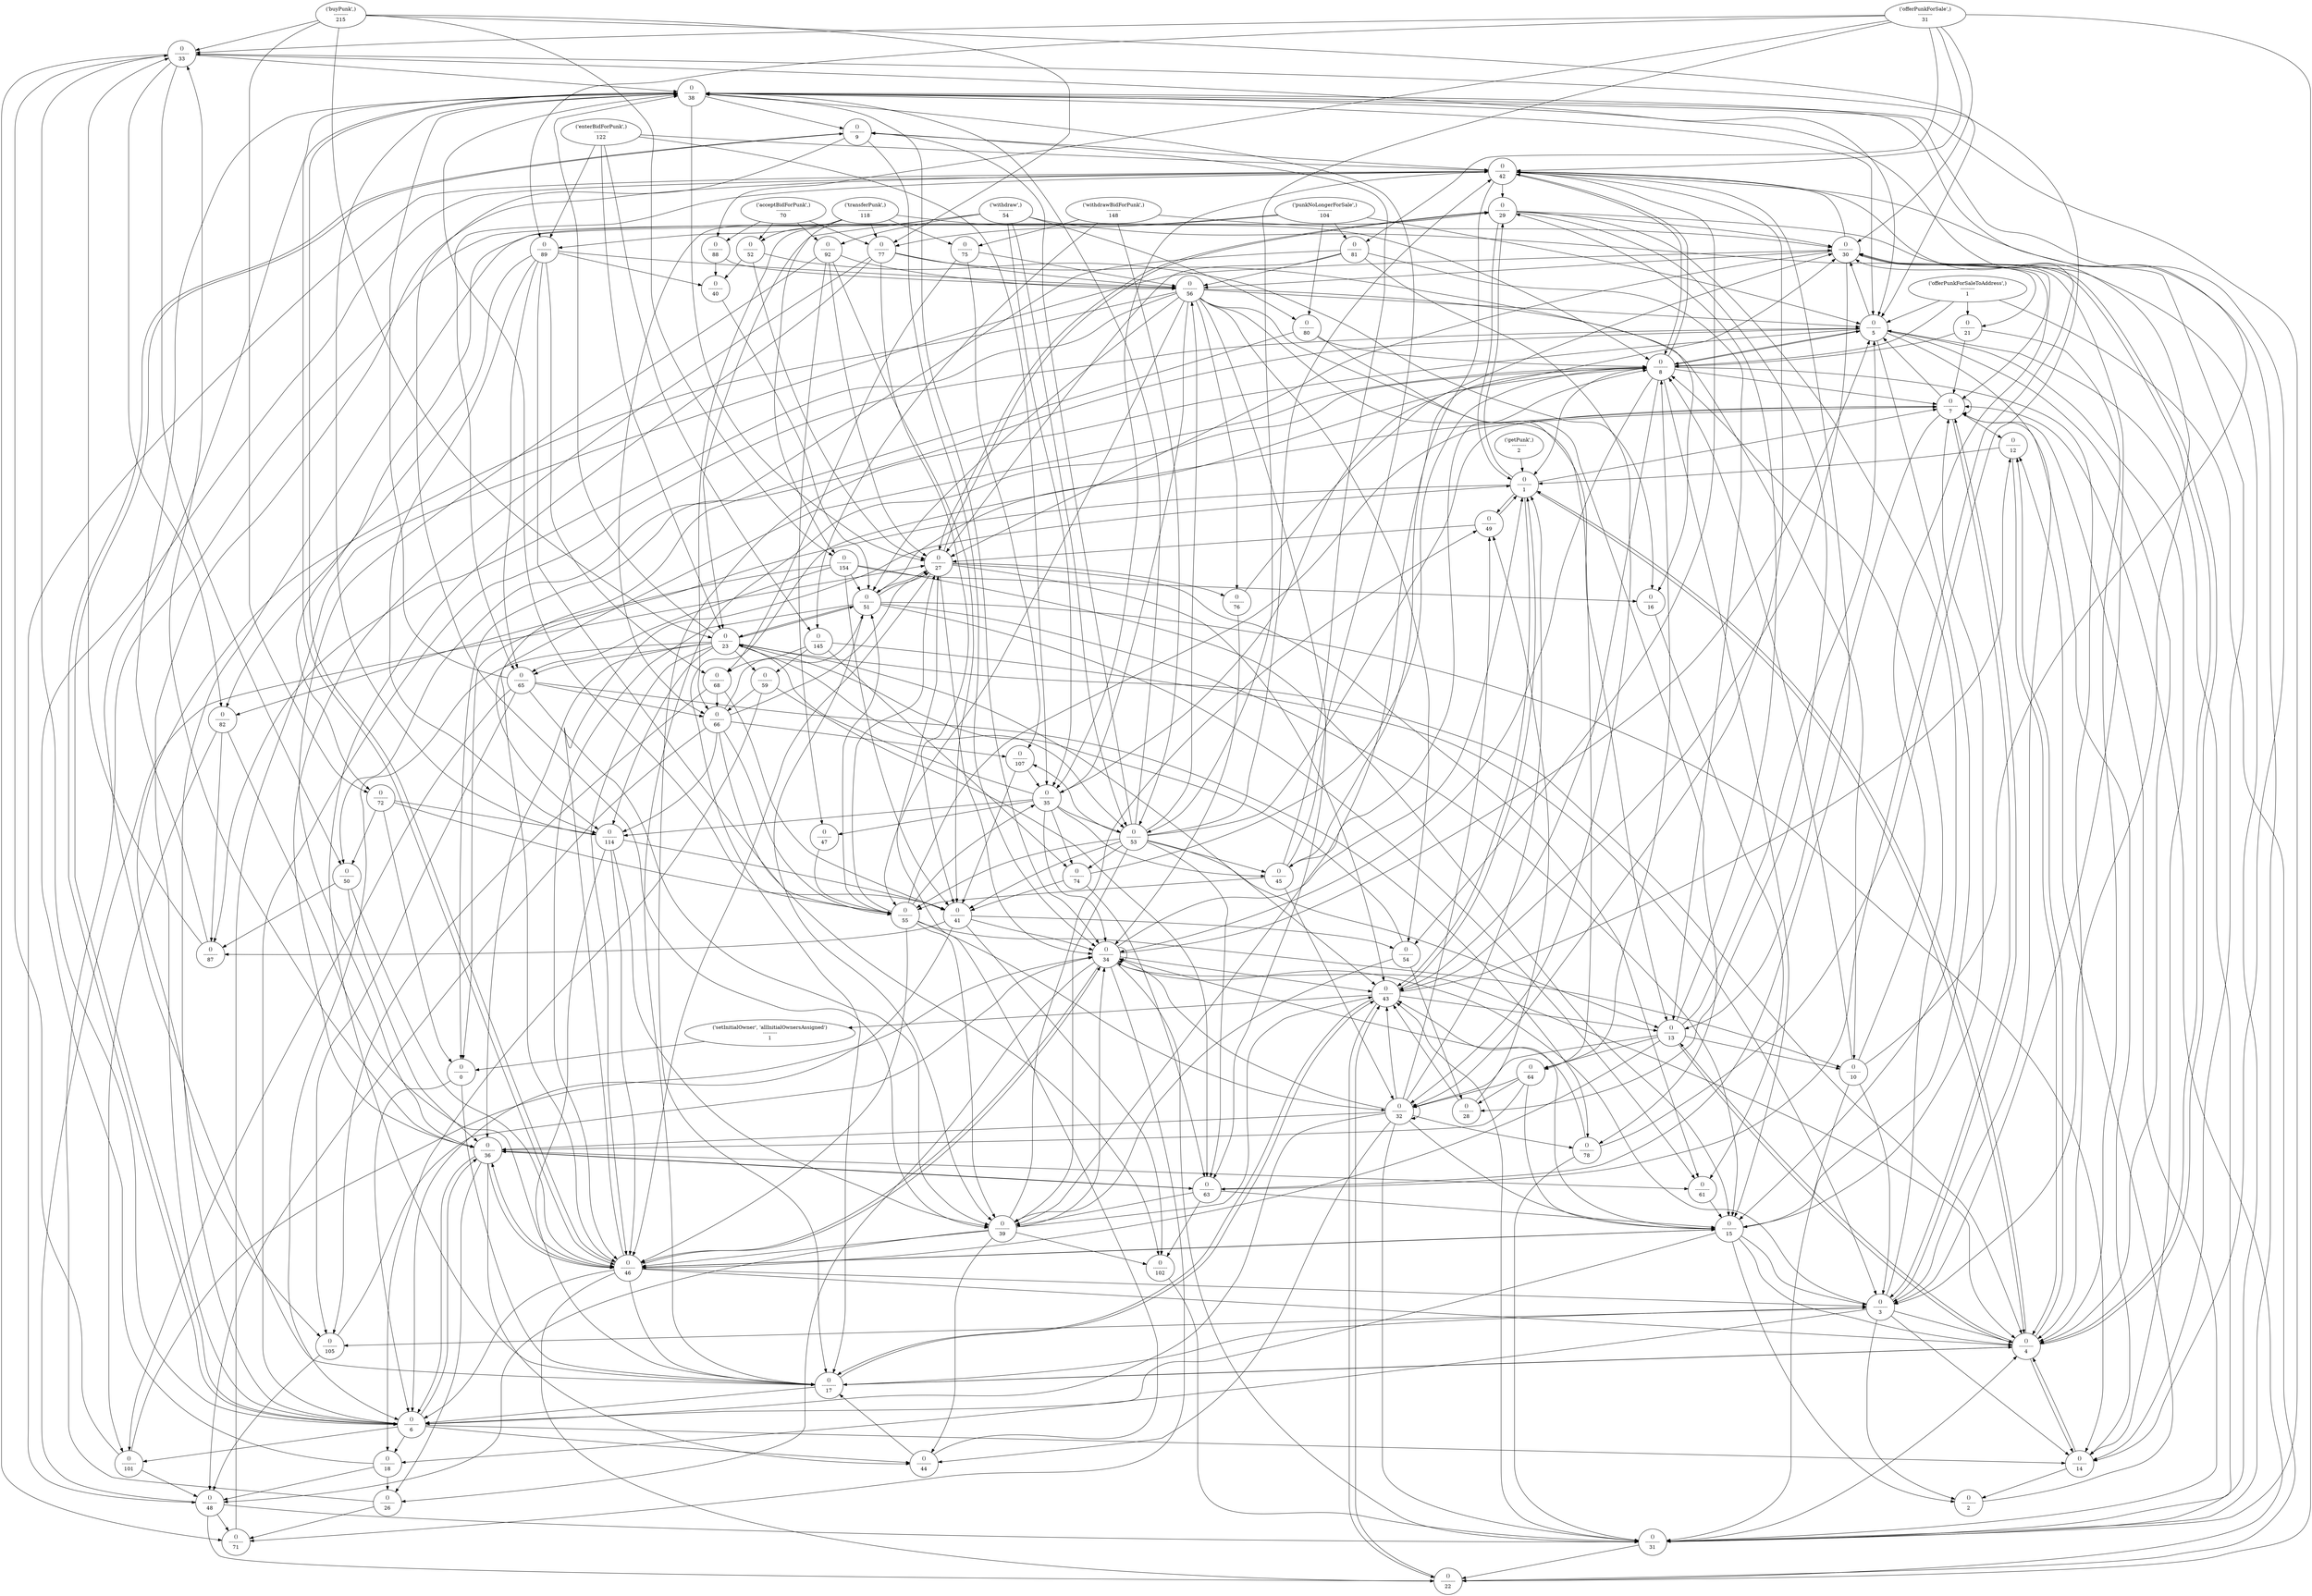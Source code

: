 strict digraph  {
"('buyPunk',)\n---------\n215";
"()\n---------\n33";
"()\n---------\n38";
"()\n---------\n9";
"()\n---------\n42";
"()\n---------\n29";
"()\n---------\n30";
"()\n---------\n43";
"()\n---------\n12";
"()\n---------\n1";
"()\n---------\n0";
"('setInitialOwner', 'allInitialOwnersAssigned')\n---------\n1";
"()\n---------\n4";
"()\n---------\n27";
"()\n---------\n14";
"()\n---------\n31";
"()\n---------\n22";
"()\n---------\n48";
"()\n---------\n6";
"()\n---------\n5";
"()\n---------\n17";
"()\n---------\n44";
"()\n---------\n34";
"()\n---------\n43";
"()\n---------\n39";
"()\n---------\n46";
"()\n---------\n38";
"()\n---------\n46";
"()\n---------\n14";
"()\n---------\n36";
"()\n---------\n4";
"()\n---------\n46";
"()\n---------\n15";
"()\n---------\n2";
"()\n---------\n3";
"()\n---------\n63";
"()\n---------\n17";
"()\n---------\n6";
"()\n---------\n18";
"()\n---------\n26";
"()\n---------\n71";
"()\n---------\n48";
"()\n---------\n36";
"()\n---------\n33";
"()\n---------\n101";
"()\n---------\n50";
"()\n---------\n87";
"()\n---------\n82";
"()\n---------\n23";
"()\n---------\n59";
"()\n---------\n63";
"()\n---------\n102";
"()\n---------\n66";
"()\n---------\n53";
"()\n---------\n39";
"()\n---------\n65";
"()\n---------\n23";
"()\n---------\n114";
"()\n---------\n17";
"()\n---------\n51";
"()\n---------\n61";
"()\n---------\n36";
"()\n---------\n4";
"()\n---------\n154";
"()\n---------\n41";
"()\n---------\n6";
"()\n---------\n16";
"()\n---------\n15";
"()\n---------\n72";
"()\n---------\n0";
"()\n---------\n77";
"()\n---------\n5";
"('enterBidForPunk',)\n---------\n122";
"()\n---------\n145";
"()\n---------\n3";
"()\n---------\n8";
"()\n---------\n1";
"()\n---------\n4";
"()\n---------\n1";
"()\n---------\n4";
"()\n---------\n12";
"()\n---------\n49";
"()\n---------\n7";
"()\n---------\n34";
"()\n---------\n46";
"()\n---------\n39";
"()\n---------\n34";
"()\n---------\n34";
"()\n---------\n105";
"()\n---------\n74";
"()\n---------\n41";
"()\n---------\n68";
"()\n---------\n35";
"()\n---------\n45";
"()\n---------\n32";
"()\n---------\n31";
"()\n---------\n43";
"()\n---------\n13";
"()\n---------\n7";
"()\n---------\n32";
"()\n---------\n15";
"()\n---------\n38";
"()\n---------\n27";
"()\n---------\n55";
"()\n---------\n114";
"()\n---------\n47";
"()\n---------\n42";
"()\n---------\n32";
"()\n---------\n78";
"()\n---------\n65";
"()\n---------\n89";
"('offerPunkForSale',)\n---------\n31";
"()\n---------\n53";
"()\n---------\n42";
"()\n---------\n29";
"()\n---------\n30";
"()\n---------\n43";
"()\n---------\n13";
"()\n---------\n7";
"()\n---------\n28";
"()\n---------\n15";
"()\n---------\n35";
"()\n---------\n23";
"()\n---------\n54";
"()\n---------\n13";
"()\n---------\n10";
"()\n---------\n8";
"()\n---------\n4";
"()\n---------\n3";
"()\n---------\n64";
"()\n---------\n15";
"()\n---------\n5";
"()\n---------\n55";
"()\n---------\n51";
"()\n---------\n14";
"()\n---------\n7";
"()\n---------\n56";
"()\n---------\n5";
"()\n---------\n7";
"()\n---------\n30";
"()\n---------\n27";
"()\n---------\n76";
"()\n---------\n56";
"()\n---------\n81";
"()\n---------\n56";
"()\n---------\n89";
"()\n---------\n40";
"()\n---------\n88";
"()\n---------\n22";
"('withdraw',)\n---------\n54";
"()\n---------\n53";
"()\n---------\n107";
"()\n---------\n41";
"()\n---------\n80";
"()\n---------\n8";
"()\n---------\n66";
"()\n---------\n27";
"()\n---------\n92";
"()\n---------\n21";
"('withdrawBidForPunk',)\n---------\n148";
"()\n---------\n75";
"('transferPunk',)\n---------\n118";
"()\n---------\n77";
"()\n---------\n17";
"()\n---------\n52";
"()\n---------\n8";
"('punkNoLongerForSale',)\n---------\n104";
"()\n---------\n5";
"('acceptBidForPunk',)\n---------\n70";
"('offerPunkForSaleToAddress',)\n---------\n1";
"('getPunk',)\n---------\n2";
"('buyPunk',)\n---------\n215" -> "()\n---------\n33";
"('buyPunk',)\n---------\n215" -> "()\n---------\n23";
"('buyPunk',)\n---------\n215" -> "()\n---------\n23";
"('buyPunk',)\n---------\n215" -> "()\n---------\n154";
"('buyPunk',)\n---------\n215" -> "()\n---------\n72";
"('buyPunk',)\n---------\n215" -> "()\n---------\n77";
"('buyPunk',)\n---------\n215" -> "()\n---------\n5";
"()\n---------\n33" -> "()\n---------\n38";
"()\n---------\n33" -> "()\n---------\n6";
"()\n---------\n33" -> "()\n---------\n50";
"()\n---------\n33" -> "()\n---------\n82";
"()\n---------\n38" -> "()\n---------\n9";
"()\n---------\n38" -> "()\n---------\n46";
"()\n---------\n38" -> "()\n---------\n46";
"()\n---------\n38" -> "()\n---------\n63";
"()\n---------\n38" -> "()\n---------\n17";
"()\n---------\n9" -> "()\n---------\n42";
"()\n---------\n9" -> "()\n---------\n6";
"()\n---------\n9" -> "()\n---------\n34";
"()\n---------\n9" -> "()\n---------\n39";
"()\n---------\n42" -> "()\n---------\n29";
"()\n---------\n42" -> "()\n---------\n31";
"()\n---------\n42" -> "()\n---------\n48";
"()\n---------\n29" -> "()\n---------\n30";
"()\n---------\n29" -> "()\n---------\n27";
"()\n---------\n29" -> "()\n---------\n14";
"()\n---------\n30" -> "()\n---------\n43";
"()\n---------\n30" -> "()\n---------\n4";
"()\n---------\n43" -> "()\n---------\n12";
"()\n---------\n43" -> "('setInitialOwner', 'allInitialOwnersAssigned')\n---------\n1";
"()\n---------\n12" -> "()\n---------\n1";
"()\n---------\n1" -> "()\n---------\n0";
"('setInitialOwner', 'allInitialOwnersAssigned')\n---------\n1" -> "()\n---------\n0";
"()\n---------\n4" -> "()\n---------\n12";
"()\n---------\n27" -> "()\n---------\n43";
"()\n---------\n14" -> "()\n---------\n4";
"()\n---------\n31" -> "()\n---------\n30";
"()\n---------\n31" -> "()\n---------\n22";
"()\n---------\n22" -> "()\n---------\n43";
"()\n---------\n48" -> "()\n---------\n27";
"()\n---------\n48" -> "()\n---------\n22";
"()\n---------\n6" -> "()\n---------\n29";
"()\n---------\n6" -> "()\n---------\n5";
"()\n---------\n6" -> "()\n---------\n44";
"()\n---------\n5" -> "()\n---------\n30";
"()\n---------\n5" -> "()\n---------\n17";
"()\n---------\n17" -> "()\n---------\n43";
"()\n---------\n44" -> "()\n---------\n27";
"()\n---------\n44" -> "()\n---------\n17";
"()\n---------\n34" -> "()\n---------\n31";
"()\n---------\n34" -> "()\n---------\n5";
"()\n---------\n34" -> "()\n---------\n43";
"()\n---------\n43" -> "()\n---------\n22";
"()\n---------\n43" -> "()\n---------\n17";
"()\n---------\n39" -> "()\n---------\n48";
"()\n---------\n39" -> "()\n---------\n44";
"()\n---------\n39" -> "()\n---------\n43";
"()\n---------\n46" -> "()\n---------\n6";
"()\n---------\n46" -> "()\n---------\n38";
"()\n---------\n46" -> "()\n---------\n36";
"()\n---------\n46" -> "()\n---------\n4";
"()\n---------\n38" -> "()\n---------\n5";
"()\n---------\n38" -> "()\n---------\n46";
"()\n---------\n38" -> "()\n---------\n14";
"()\n---------\n46" -> "()\n---------\n17";
"()\n---------\n14" -> "()\n---------\n4";
"()\n---------\n36" -> "()\n---------\n44";
"()\n---------\n36" -> "()\n---------\n46";
"()\n---------\n4" -> "()\n---------\n14";
"()\n---------\n4" -> "()\n---------\n14";
"()\n---------\n46" -> "()\n---------\n34";
"()\n---------\n46" -> "()\n---------\n38";
"()\n---------\n46" -> "()\n---------\n15";
"()\n---------\n46" -> "()\n---------\n3";
"()\n---------\n15" -> "()\n---------\n43";
"()\n---------\n15" -> "()\n---------\n46";
"()\n---------\n15" -> "()\n---------\n2";
"()\n---------\n2" -> "()\n---------\n12";
"()\n---------\n3" -> "()\n---------\n14";
"()\n---------\n3" -> "()\n---------\n2";
"()\n---------\n63" -> "()\n---------\n39";
"()\n---------\n63" -> "()\n---------\n36";
"()\n---------\n63" -> "()\n---------\n15";
"()\n---------\n17" -> "()\n---------\n4";
"()\n---------\n17" -> "()\n---------\n3";
"()\n---------\n6" -> "()\n---------\n18";
"()\n---------\n6" -> "()\n---------\n9";
"()\n---------\n6" -> "()\n---------\n36";
"()\n---------\n6" -> "()\n---------\n101";
"()\n---------\n18" -> "()\n---------\n42";
"()\n---------\n18" -> "()\n---------\n26";
"()\n---------\n18" -> "()\n---------\n48";
"()\n---------\n26" -> "()\n---------\n29";
"()\n---------\n26" -> "()\n---------\n71";
"()\n---------\n71" -> "()\n---------\n30";
"()\n---------\n48" -> "()\n---------\n31";
"()\n---------\n48" -> "()\n---------\n71";
"()\n---------\n36" -> "()\n---------\n26";
"()\n---------\n36" -> "()\n---------\n6";
"()\n---------\n36" -> "()\n---------\n33";
"()\n---------\n33" -> "()\n---------\n71";
"()\n---------\n33" -> "()\n---------\n5";
"()\n---------\n101" -> "()\n---------\n48";
"()\n---------\n101" -> "()\n---------\n34";
"()\n---------\n101" -> "()\n---------\n33";
"()\n---------\n50" -> "()\n---------\n46";
"()\n---------\n50" -> "()\n---------\n36";
"()\n---------\n50" -> "()\n---------\n87";
"()\n---------\n87" -> "()\n---------\n38";
"()\n---------\n87" -> "()\n---------\n33";
"()\n---------\n82" -> "()\n---------\n46";
"()\n---------\n82" -> "()\n---------\n101";
"()\n---------\n82" -> "()\n---------\n87";
"()\n---------\n23" -> "()\n---------\n59";
"()\n---------\n23" -> "()\n---------\n6";
"()\n---------\n23" -> "()\n---------\n53";
"()\n---------\n23" -> "()\n---------\n65";
"()\n---------\n59" -> "()\n---------\n18";
"()\n---------\n59" -> "()\n---------\n63";
"()\n---------\n59" -> "()\n---------\n66";
"()\n---------\n63" -> "()\n---------\n42";
"()\n---------\n63" -> "()\n---------\n102";
"()\n---------\n102" -> "()\n---------\n31";
"()\n---------\n66" -> "()\n---------\n48";
"()\n---------\n66" -> "()\n---------\n102";
"()\n---------\n53" -> "()\n---------\n9";
"()\n---------\n53" -> "()\n---------\n63";
"()\n---------\n53" -> "()\n---------\n39";
"()\n---------\n39" -> "()\n---------\n34";
"()\n---------\n39" -> "()\n---------\n102";
"()\n---------\n65" -> "()\n---------\n66";
"()\n---------\n65" -> "()\n---------\n101";
"()\n---------\n65" -> "()\n---------\n39";
"()\n---------\n23" -> "()\n---------\n38";
"()\n---------\n23" -> "()\n---------\n53";
"()\n---------\n23" -> "()\n---------\n114";
"()\n---------\n23" -> "()\n---------\n51";
"()\n---------\n23" -> "()\n---------\n36";
"()\n---------\n23" -> "()\n---------\n4";
"()\n---------\n114" -> "()\n---------\n46";
"()\n---------\n114" -> "()\n---------\n17";
"()\n---------\n17" -> "()\n---------\n4";
"()\n---------\n51" -> "()\n---------\n46";
"()\n---------\n51" -> "()\n---------\n39";
"()\n---------\n51" -> "()\n---------\n61";
"()\n---------\n61" -> "()\n---------\n15";
"()\n---------\n36" -> "()\n---------\n63";
"()\n---------\n36" -> "()\n---------\n61";
"()\n---------\n4" -> "()\n---------\n17";
"()\n---------\n4" -> "()\n---------\n17";
"()\n---------\n154" -> "()\n---------\n82";
"()\n---------\n154" -> "()\n---------\n65";
"()\n---------\n154" -> "()\n---------\n51";
"()\n---------\n154" -> "()\n---------\n41";
"()\n---------\n154" -> "()\n---------\n16";
"()\n---------\n154" -> "()\n---------\n15";
"()\n---------\n41" -> "()\n---------\n87";
"()\n---------\n41" -> "()\n---------\n6";
"()\n---------\n6" -> "()\n---------\n14";
"()\n---------\n16" -> "()\n---------\n61";
"()\n---------\n15" -> "()\n---------\n6";
"()\n---------\n15" -> "()\n---------\n3";
"()\n---------\n72" -> "()\n---------\n50";
"()\n---------\n72" -> "()\n---------\n114";
"()\n---------\n72" -> "()\n---------\n41";
"()\n---------\n72" -> "()\n---------\n0";
"()\n---------\n0" -> "()\n---------\n17";
"()\n---------\n0" -> "()\n---------\n6";
"()\n---------\n77" -> "()\n---------\n36";
"()\n---------\n77" -> "()\n---------\n16";
"()\n---------\n5" -> "()\n---------\n0";
"()\n---------\n5" -> "()\n---------\n4";
"()\n---------\n5" -> "()\n---------\n15";
"('enterBidForPunk',)\n---------\n122" -> "()\n---------\n145";
"('enterBidForPunk',)\n---------\n122" -> "()\n---------\n23";
"('enterBidForPunk',)\n---------\n122" -> "()\n---------\n35";
"('enterBidForPunk',)\n---------\n122" -> "()\n---------\n42";
"('enterBidForPunk',)\n---------\n122" -> "()\n---------\n89";
"()\n---------\n145" -> "()\n---------\n59";
"()\n---------\n145" -> "()\n---------\n3";
"()\n---------\n145" -> "()\n---------\n74";
"()\n---------\n145" -> "()\n---------\n68";
"()\n---------\n3" -> "()\n---------\n18";
"()\n---------\n3" -> "()\n---------\n8";
"()\n---------\n3" -> "()\n---------\n34";
"()\n---------\n3" -> "()\n---------\n105";
"()\n---------\n8" -> "()\n---------\n42";
"()\n---------\n8" -> "()\n---------\n1";
"()\n---------\n8" -> "()\n---------\n34";
"()\n---------\n8" -> "()\n---------\n39";
"()\n---------\n1" -> "()\n---------\n29";
"()\n---------\n1" -> "()\n---------\n4";
"()\n---------\n1" -> "()\n---------\n49";
"()\n---------\n1" -> "()\n---------\n7";
"()\n---------\n4" -> "()\n---------\n30";
"()\n---------\n4" -> "()\n---------\n1";
"()\n---------\n4" -> "()\n---------\n12";
"()\n---------\n1" -> "()\n---------\n43";
"()\n---------\n1" -> "()\n---------\n4";
"()\n---------\n4" -> "()\n---------\n12";
"()\n---------\n12" -> "()\n---------\n4";
"()\n---------\n12" -> "()\n---------\n4";
"()\n---------\n49" -> "()\n---------\n27";
"()\n---------\n49" -> "()\n---------\n1";
"()\n---------\n7" -> "()\n---------\n12";
"()\n---------\n7" -> "()\n---------\n14";
"()\n---------\n34" -> "()\n---------\n31";
"()\n---------\n34" -> "()\n---------\n4";
"()\n---------\n34" -> "()\n---------\n46";
"()\n---------\n46" -> "()\n---------\n22";
"()\n---------\n46" -> "()\n---------\n1";
"()\n---------\n39" -> "()\n---------\n48";
"()\n---------\n39" -> "()\n---------\n49";
"()\n---------\n39" -> "()\n---------\n46";
"()\n---------\n34" -> "()\n---------\n26";
"()\n---------\n34" -> "()\n---------\n1";
"()\n---------\n34" -> "()\n---------\n34";
"()\n---------\n34" -> "()\n---------\n71";
"()\n---------\n34" -> "()\n---------\n4";
"()\n---------\n105" -> "()\n---------\n48";
"()\n---------\n105" -> "()\n---------\n34";
"()\n---------\n105" -> "()\n---------\n34";
"()\n---------\n74" -> "()\n---------\n8";
"()\n---------\n74" -> "()\n---------\n63";
"()\n---------\n74" -> "()\n---------\n41";
"()\n---------\n41" -> "()\n---------\n34";
"()\n---------\n41" -> "()\n---------\n102";
"()\n---------\n68" -> "()\n---------\n66";
"()\n---------\n68" -> "()\n---------\n105";
"()\n---------\n68" -> "()\n---------\n41";
"()\n---------\n35" -> "()\n---------\n74";
"()\n---------\n35" -> "()\n---------\n45";
"()\n---------\n35" -> "()\n---------\n53";
"()\n---------\n35" -> "()\n---------\n114";
"()\n---------\n35" -> "()\n---------\n47";
"()\n---------\n45" -> "()\n---------\n8";
"()\n---------\n45" -> "()\n---------\n9";
"()\n---------\n45" -> "()\n---------\n32";
"()\n---------\n45" -> "()\n---------\n38";
"()\n---------\n45" -> "()\n---------\n55";
"()\n---------\n32" -> "()\n---------\n1";
"()\n---------\n32" -> "()\n---------\n6";
"()\n---------\n32" -> "()\n---------\n31";
"()\n---------\n32" -> "()\n---------\n32";
"()\n---------\n32" -> "()\n---------\n15";
"()\n---------\n31" -> "()\n---------\n4";
"()\n---------\n31" -> "()\n---------\n5";
"()\n---------\n31" -> "()\n---------\n43";
"()\n---------\n31" -> "()\n---------\n7";
"()\n---------\n43" -> "()\n---------\n1";
"()\n---------\n43" -> "()\n---------\n17";
"()\n---------\n43" -> "()\n---------\n13";
"()\n---------\n13" -> "()\n---------\n4";
"()\n---------\n7" -> "()\n---------\n12";
"()\n---------\n7" -> "()\n---------\n13";
"()\n---------\n32" -> "()\n---------\n49";
"()\n---------\n32" -> "()\n---------\n44";
"()\n---------\n32" -> "()\n---------\n43";
"()\n---------\n15" -> "()\n---------\n7";
"()\n---------\n15" -> "()\n---------\n7";
"()\n---------\n38" -> "()\n---------\n34";
"()\n---------\n38" -> "()\n---------\n34";
"()\n---------\n38" -> "()\n---------\n31";
"()\n---------\n38" -> "()\n---------\n27";
"()\n---------\n27" -> "()\n---------\n46";
"()\n---------\n27" -> "()\n---------\n43";
"()\n---------\n27" -> "()\n---------\n43";
"()\n---------\n55" -> "()\n---------\n39";
"()\n---------\n55" -> "()\n---------\n39";
"()\n---------\n55" -> "()\n---------\n32";
"()\n---------\n55" -> "()\n---------\n27";
"()\n---------\n114" -> "()\n---------\n38";
"()\n---------\n114" -> "()\n---------\n41";
"()\n---------\n114" -> "()\n---------\n39";
"()\n---------\n47" -> "()\n---------\n55";
"()\n---------\n42" -> "()\n---------\n3";
"()\n---------\n42" -> "()\n---------\n6";
"()\n---------\n42" -> "()\n---------\n45";
"()\n---------\n42" -> "()\n---------\n32";
"()\n---------\n42" -> "()\n---------\n65";
"()\n---------\n32" -> "()\n---------\n36";
"()\n---------\n32" -> "()\n---------\n34";
"()\n---------\n32" -> "()\n---------\n32";
"()\n---------\n32" -> "()\n---------\n78";
"()\n---------\n78" -> "()\n---------\n34";
"()\n---------\n78" -> "()\n---------\n33";
"()\n---------\n78" -> "()\n---------\n31";
"()\n---------\n65" -> "()\n---------\n105";
"()\n---------\n65" -> "()\n---------\n101";
"()\n---------\n65" -> "()\n---------\n38";
"()\n---------\n65" -> "()\n---------\n78";
"()\n---------\n89" -> "()\n---------\n68";
"()\n---------\n89" -> "()\n---------\n65";
"()\n---------\n89" -> "()\n---------\n65";
"()\n---------\n89" -> "()\n---------\n114";
"('offerPunkForSale',)\n---------\n31" -> "()\n---------\n53";
"('offerPunkForSale',)\n---------\n31" -> "()\n---------\n33";
"('offerPunkForSale',)\n---------\n31" -> "()\n---------\n42";
"('offerPunkForSale',)\n---------\n31" -> "()\n---------\n30";
"('offerPunkForSale',)\n---------\n31" -> "()\n---------\n81";
"('offerPunkForSale',)\n---------\n31" -> "()\n---------\n89";
"('offerPunkForSale',)\n---------\n31" -> "()\n---------\n88";
"('offerPunkForSale',)\n---------\n31" -> "()\n---------\n22";
"()\n---------\n53" -> "()\n---------\n38";
"()\n---------\n53" -> "()\n---------\n45";
"()\n---------\n53" -> "()\n---------\n42";
"()\n---------\n53" -> "()\n---------\n13";
"()\n---------\n53" -> "()\n---------\n55";
"()\n---------\n53" -> "()\n---------\n56";
"()\n---------\n53" -> "()\n---------\n7";
"()\n---------\n42" -> "()\n---------\n8";
"()\n---------\n42" -> "()\n---------\n29";
"()\n---------\n42" -> "()\n---------\n35";
"()\n---------\n42" -> "()\n---------\n54";
"()\n---------\n29" -> "()\n---------\n1";
"()\n---------\n29" -> "()\n---------\n30";
"()\n---------\n29" -> "()\n---------\n28";
"()\n---------\n29" -> "()\n---------\n15";
"()\n---------\n30" -> "()\n---------\n4";
"()\n---------\n30" -> "()\n---------\n43";
"()\n---------\n30" -> "()\n---------\n7";
"()\n---------\n43" -> "()\n---------\n1";
"()\n---------\n43" -> "()\n---------\n13";
"()\n---------\n13" -> "()\n---------\n4";
"()\n---------\n7" -> "()\n---------\n12";
"()\n---------\n7" -> "()\n---------\n13";
"()\n---------\n28" -> "()\n---------\n49";
"()\n---------\n28" -> "()\n---------\n43";
"()\n---------\n15" -> "()\n---------\n7";
"()\n---------\n15" -> "()\n---------\n7";
"()\n---------\n35" -> "()\n---------\n34";
"()\n---------\n35" -> "()\n---------\n30";
"()\n---------\n35" -> "()\n---------\n23";
"()\n---------\n23" -> "()\n---------\n46";
"()\n---------\n23" -> "()\n---------\n43";
"()\n---------\n54" -> "()\n---------\n39";
"()\n---------\n54" -> "()\n---------\n28";
"()\n---------\n54" -> "()\n---------\n23";
"()\n---------\n13" -> "()\n---------\n46";
"()\n---------\n13" -> "()\n---------\n32";
"()\n---------\n13" -> "()\n---------\n29";
"()\n---------\n13" -> "()\n---------\n10";
"()\n---------\n13" -> "()\n---------\n64";
"()\n---------\n13" -> "()\n---------\n5";
"()\n---------\n10" -> "()\n---------\n38";
"()\n---------\n10" -> "()\n---------\n31";
"()\n---------\n10" -> "()\n---------\n30";
"()\n---------\n10" -> "()\n---------\n8";
"()\n---------\n10" -> "()\n---------\n3";
"()\n---------\n8" -> "()\n---------\n43";
"()\n---------\n8" -> "()\n---------\n46";
"()\n---------\n8" -> "()\n---------\n43";
"()\n---------\n8" -> "()\n---------\n4";
"()\n---------\n4" -> "()\n---------\n13";
"()\n---------\n4" -> "()\n---------\n13";
"()\n---------\n3" -> "()\n---------\n7";
"()\n---------\n3" -> "()\n---------\n7";
"()\n---------\n3" -> "()\n---------\n4";
"()\n---------\n3" -> "()\n---------\n14";
"()\n---------\n64" -> "()\n---------\n36";
"()\n---------\n64" -> "()\n---------\n32";
"()\n---------\n64" -> "()\n---------\n28";
"()\n---------\n64" -> "()\n---------\n8";
"()\n---------\n64" -> "()\n---------\n15";
"()\n---------\n15" -> "()\n---------\n4";
"()\n---------\n5" -> "()\n---------\n3";
"()\n---------\n5" -> "()\n---------\n15";
"()\n---------\n5" -> "()\n---------\n15";
"()\n---------\n5" -> "()\n---------\n4";
"()\n---------\n5" -> "()\n---------\n15";
"()\n---------\n55" -> "()\n---------\n46";
"()\n---------\n55" -> "()\n---------\n38";
"()\n---------\n55" -> "()\n---------\n35";
"()\n---------\n55" -> "()\n---------\n10";
"()\n---------\n55" -> "()\n---------\n51";
"()\n---------\n55" -> "()\n---------\n7";
"()\n---------\n51" -> "()\n---------\n15";
"()\n---------\n51" -> "()\n---------\n27";
"()\n---------\n51" -> "()\n---------\n8";
"()\n---------\n51" -> "()\n---------\n23";
"()\n---------\n51" -> "()\n---------\n14";
"()\n---------\n14" -> "()\n---------\n4";
"()\n---------\n14" -> "()\n---------\n2";
"()\n---------\n7" -> "()\n---------\n3";
"()\n---------\n7" -> "()\n---------\n14";
"()\n---------\n7" -> "()\n---------\n3";
"()\n---------\n56" -> "()\n---------\n64";
"()\n---------\n56" -> "()\n---------\n63";
"()\n---------\n56" -> "()\n---------\n55";
"()\n---------\n56" -> "()\n---------\n54";
"()\n---------\n56" -> "()\n---------\n51";
"()\n---------\n56" -> "()\n---------\n5";
"()\n---------\n5" -> "()\n---------\n14";
"()\n---------\n5" -> "()\n---------\n15";
"()\n---------\n7" -> "()\n---------\n5";
"()\n---------\n7" -> "()\n---------\n7";
"()\n---------\n7" -> "()\n---------\n17";
"()\n---------\n7" -> "()\n---------\n5";
"()\n---------\n30" -> "()\n---------\n3";
"()\n---------\n30" -> "()\n---------\n42";
"()\n---------\n30" -> "()\n---------\n27";
"()\n---------\n30" -> "()\n---------\n56";
"()\n---------\n27" -> "()\n---------\n34";
"()\n---------\n27" -> "()\n---------\n29";
"()\n---------\n27" -> "()\n---------\n76";
"()\n---------\n76" -> "()\n---------\n34";
"()\n---------\n76" -> "()\n---------\n30";
"()\n---------\n56" -> "()\n---------\n105";
"()\n---------\n56" -> "()\n---------\n35";
"()\n---------\n56" -> "()\n---------\n76";
"()\n---------\n81" -> "()\n---------\n50";
"()\n---------\n81" -> "()\n---------\n13";
"()\n---------\n81" -> "()\n---------\n32";
"()\n---------\n81" -> "()\n---------\n27";
"()\n---------\n81" -> "()\n---------\n56";
"()\n---------\n56" -> "()\n---------\n87";
"()\n---------\n56" -> "()\n---------\n10";
"()\n---------\n56" -> "()\n---------\n78";
"()\n---------\n56" -> "()\n---------\n76";
"()\n---------\n89" -> "()\n---------\n82";
"()\n---------\n89" -> "()\n---------\n55";
"()\n---------\n89" -> "()\n---------\n65";
"()\n---------\n89" -> "()\n---------\n56";
"()\n---------\n89" -> "()\n---------\n56";
"()\n---------\n89" -> "()\n---------\n40";
"()\n---------\n40" -> "()\n---------\n51";
"()\n---------\n88" -> "()\n---------\n56";
"()\n---------\n88" -> "()\n---------\n40";
"()\n---------\n22" -> "()\n---------\n7";
"('withdraw',)\n---------\n54" -> "()\n---------\n53";
"('withdraw',)\n---------\n54" -> "()\n---------\n23";
"('withdraw',)\n---------\n54" -> "()\n---------\n35";
"('withdraw',)\n---------\n54" -> "()\n---------\n53";
"('withdraw',)\n---------\n54" -> "()\n---------\n80";
"('withdraw',)\n---------\n54" -> "()\n---------\n66";
"('withdraw',)\n---------\n54" -> "()\n---------\n92";
"('withdraw',)\n---------\n54" -> "()\n---------\n21";
"()\n---------\n53" -> "()\n---------\n74";
"()\n---------\n53" -> "()\n---------\n42";
"()\n---------\n53" -> "()\n---------\n107";
"()\n---------\n53" -> "()\n---------\n41";
"()\n---------\n107" -> "()\n---------\n41";
"()\n---------\n107" -> "()\n---------\n35";
"()\n---------\n41" -> "()\n---------\n54";
"()\n---------\n80" -> "()\n---------\n13";
"()\n---------\n80" -> "()\n---------\n114";
"()\n---------\n80" -> "()\n---------\n8";
"()\n---------\n8" -> "()\n---------\n5";
"()\n---------\n8" -> "()\n---------\n17";
"()\n---------\n66" -> "()\n---------\n55";
"()\n---------\n66" -> "()\n---------\n51";
"()\n---------\n66" -> "()\n---------\n114";
"()\n---------\n66" -> "()\n---------\n107";
"()\n---------\n66" -> "()\n---------\n27";
"()\n---------\n27" -> "()\n---------\n51";
"()\n---------\n27" -> "()\n---------\n61";
"()\n---------\n92" -> "()\n---------\n56";
"()\n---------\n92" -> "()\n---------\n36";
"()\n---------\n92" -> "()\n---------\n47";
"()\n---------\n92" -> "()\n---------\n41";
"()\n---------\n92" -> "()\n---------\n27";
"()\n---------\n21" -> "()\n---------\n7";
"()\n---------\n21" -> "()\n---------\n8";
"()\n---------\n21" -> "()\n---------\n4";
"('withdrawBidForPunk',)\n---------\n148" -> "()\n---------\n145";
"('withdrawBidForPunk',)\n---------\n148" -> "()\n---------\n30";
"('withdrawBidForPunk',)\n---------\n148" -> "()\n---------\n53";
"('withdrawBidForPunk',)\n---------\n148" -> "()\n---------\n75";
"()\n---------\n75" -> "()\n---------\n68";
"()\n---------\n75" -> "()\n---------\n56";
"()\n---------\n75" -> "()\n---------\n107";
"('transferPunk',)\n---------\n118" -> "()\n---------\n154";
"('transferPunk',)\n---------\n118" -> "()\n---------\n89";
"('transferPunk',)\n---------\n118" -> "()\n---------\n89";
"('transferPunk',)\n---------\n118" -> "()\n---------\n66";
"('transferPunk',)\n---------\n118" -> "()\n---------\n75";
"('transferPunk',)\n---------\n118" -> "()\n---------\n77";
"('transferPunk',)\n---------\n118" -> "()\n---------\n52";
"('transferPunk',)\n---------\n118" -> "()\n---------\n8";
"()\n---------\n77" -> "()\n---------\n56";
"()\n---------\n77" -> "()\n---------\n41";
"()\n---------\n77" -> "()\n---------\n17";
"()\n---------\n17" -> "()\n---------\n3";
"()\n---------\n17" -> "()\n---------\n6";
"()\n---------\n52" -> "()\n---------\n27";
"()\n---------\n52" -> "()\n---------\n40";
"()\n---------\n52" -> "()\n---------\n16";
"()\n---------\n8" -> "()\n---------\n17";
"()\n---------\n8" -> "()\n---------\n7";
"()\n---------\n8" -> "()\n---------\n15";
"('punkNoLongerForSale',)\n---------\n104" -> "()\n---------\n81";
"('punkNoLongerForSale',)\n---------\n104" -> "()\n---------\n72";
"('punkNoLongerForSale',)\n---------\n104" -> "()\n---------\n80";
"('punkNoLongerForSale',)\n---------\n104" -> "()\n---------\n77";
"('punkNoLongerForSale',)\n---------\n104" -> "()\n---------\n5";
"()\n---------\n5" -> "()\n---------\n8";
"()\n---------\n5" -> "()\n---------\n17";
"()\n---------\n5" -> "()\n---------\n0";
"('acceptBidForPunk',)\n---------\n70" -> "()\n---------\n92";
"('acceptBidForPunk',)\n---------\n70" -> "()\n---------\n88";
"('acceptBidForPunk',)\n---------\n70" -> "()\n---------\n77";
"('acceptBidForPunk',)\n---------\n70" -> "()\n---------\n52";
"('offerPunkForSaleToAddress',)\n---------\n1" -> "()\n---------\n5";
"('offerPunkForSaleToAddress',)\n---------\n1" -> "()\n---------\n22";
"('offerPunkForSaleToAddress',)\n---------\n1" -> "()\n---------\n21";
"('offerPunkForSaleToAddress',)\n---------\n1" -> "()\n---------\n8";
"('offerPunkForSaleToAddress',)\n---------\n1" -> "()\n---------\n5";
"('getPunk',)\n---------\n2" -> "()\n---------\n1";
}
